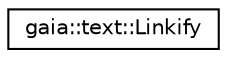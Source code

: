 digraph G
{
  edge [fontname="Helvetica",fontsize="10",labelfontname="Helvetica",labelfontsize="10"];
  node [fontname="Helvetica",fontsize="10",shape=record];
  rankdir=LR;
  Node1 [label="gaia::text::Linkify",height=0.2,width=0.4,color="black", fillcolor="white", style="filled",URL="$d4/df8/classgaia_1_1text_1_1_linkify.html",tooltip="This is an abstract class for List/Grid ui components."];
}
